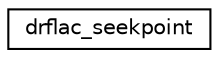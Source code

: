 digraph "Graphical Class Hierarchy"
{
 // LATEX_PDF_SIZE
  edge [fontname="Helvetica",fontsize="10",labelfontname="Helvetica",labelfontsize="10"];
  node [fontname="Helvetica",fontsize="10",shape=record];
  rankdir="LR";
  Node0 [label="drflac_seekpoint",height=0.2,width=0.4,color="black", fillcolor="white", style="filled",URL="$structdrflac__seekpoint.html",tooltip=" "];
}
